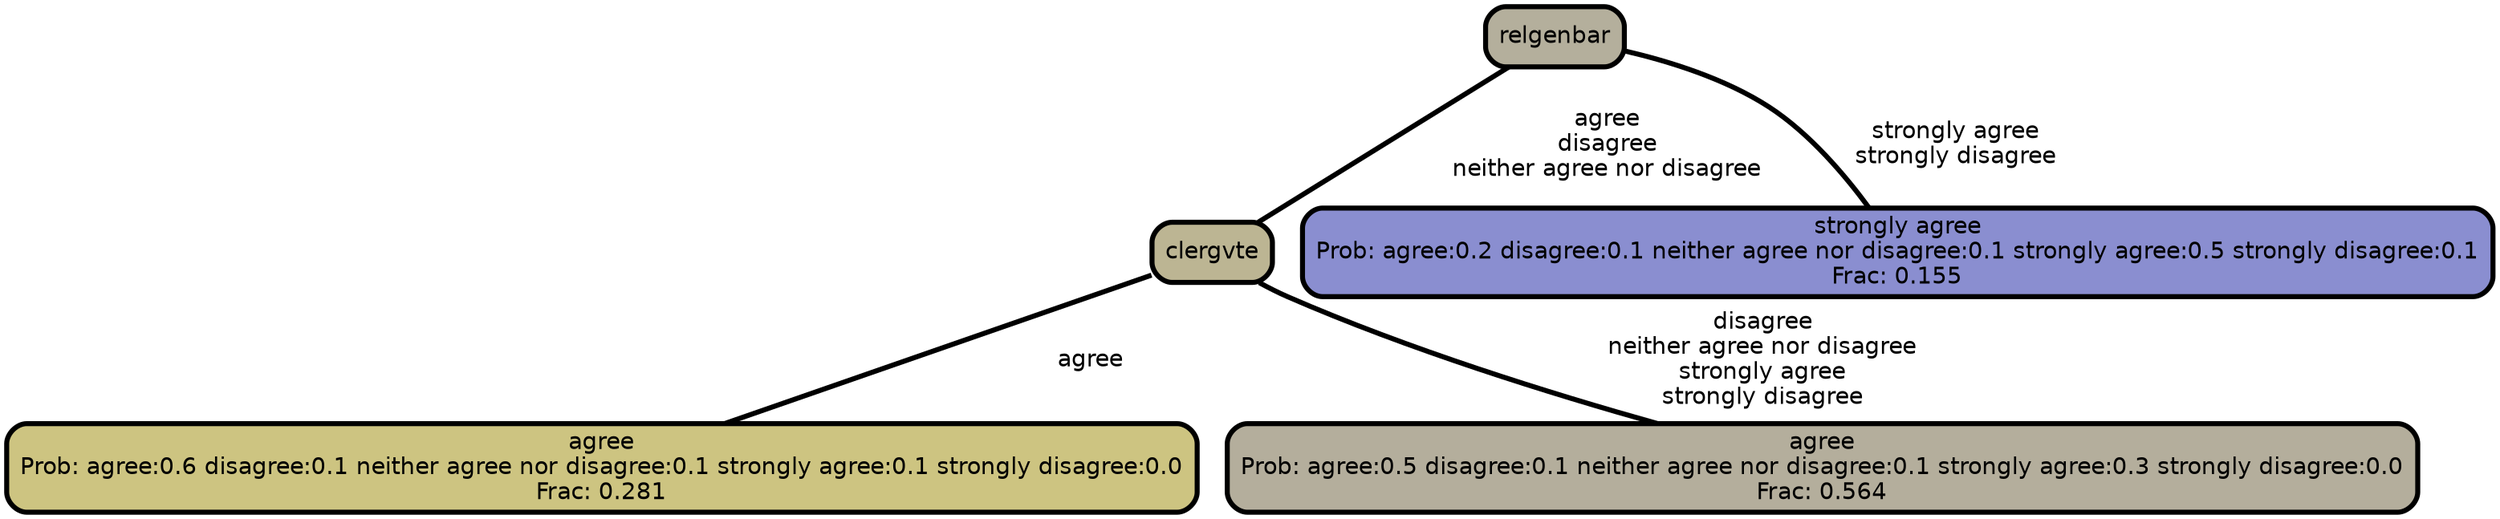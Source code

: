 graph Tree {
node [shape=box, style="filled, rounded",color="black",penwidth="3",fontcolor="black",                 fontname=helvetica] ;
graph [ranksep="0 equally", splines=straight,                 bgcolor=transparent, dpi=200] ;
edge [fontname=helvetica, color=black] ;
0 [label="agree
Prob: agree:0.6 disagree:0.1 neither agree nor disagree:0.1 strongly agree:0.1 strongly disagree:0.0
Frac: 0.281", fillcolor="#cdc481"] ;
1 [label="clergvte", fillcolor="#bcb593"] ;
2 [label="agree
Prob: agree:0.5 disagree:0.1 neither agree nor disagree:0.1 strongly agree:0.3 strongly disagree:0.0
Frac: 0.564", fillcolor="#b4ae9c"] ;
3 [label="relgenbar", fillcolor="#b4af9c"] ;
4 [label="strongly agree
Prob: agree:0.2 disagree:0.1 neither agree nor disagree:0.1 strongly agree:0.5 strongly disagree:0.1
Frac: 0.155", fillcolor="#8a8ed0"] ;
1 -- 0 [label=" agree",penwidth=3] ;
1 -- 2 [label=" disagree\n neither agree nor disagree\n strongly agree\n strongly disagree",penwidth=3] ;
3 -- 1 [label=" agree\n disagree\n neither agree nor disagree",penwidth=3] ;
3 -- 4 [label=" strongly agree\n strongly disagree",penwidth=3] ;
{rank = same;}}